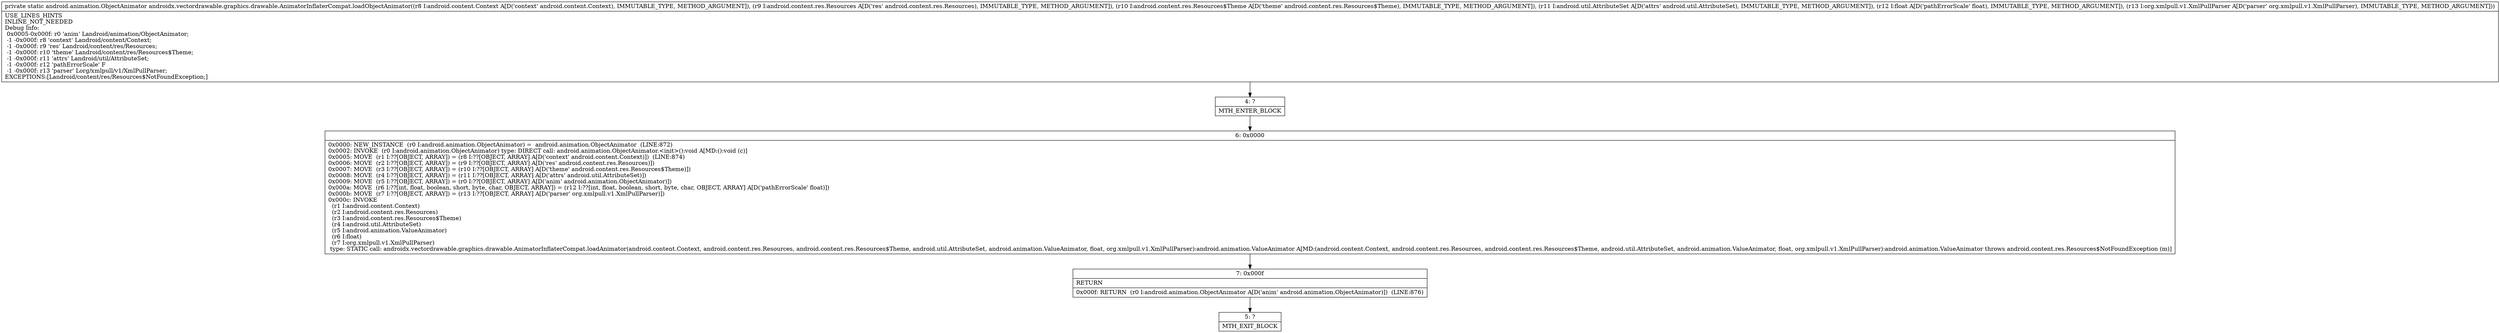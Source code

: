 digraph "CFG forandroidx.vectordrawable.graphics.drawable.AnimatorInflaterCompat.loadObjectAnimator(Landroid\/content\/Context;Landroid\/content\/res\/Resources;Landroid\/content\/res\/Resources$Theme;Landroid\/util\/AttributeSet;FLorg\/xmlpull\/v1\/XmlPullParser;)Landroid\/animation\/ObjectAnimator;" {
Node_4 [shape=record,label="{4\:\ ?|MTH_ENTER_BLOCK\l}"];
Node_6 [shape=record,label="{6\:\ 0x0000|0x0000: NEW_INSTANCE  (r0 I:android.animation.ObjectAnimator) =  android.animation.ObjectAnimator  (LINE:872)\l0x0002: INVOKE  (r0 I:android.animation.ObjectAnimator) type: DIRECT call: android.animation.ObjectAnimator.\<init\>():void A[MD:():void (c)]\l0x0005: MOVE  (r1 I:??[OBJECT, ARRAY]) = (r8 I:??[OBJECT, ARRAY] A[D('context' android.content.Context)])  (LINE:874)\l0x0006: MOVE  (r2 I:??[OBJECT, ARRAY]) = (r9 I:??[OBJECT, ARRAY] A[D('res' android.content.res.Resources)]) \l0x0007: MOVE  (r3 I:??[OBJECT, ARRAY]) = (r10 I:??[OBJECT, ARRAY] A[D('theme' android.content.res.Resources$Theme)]) \l0x0008: MOVE  (r4 I:??[OBJECT, ARRAY]) = (r11 I:??[OBJECT, ARRAY] A[D('attrs' android.util.AttributeSet)]) \l0x0009: MOVE  (r5 I:??[OBJECT, ARRAY]) = (r0 I:??[OBJECT, ARRAY] A[D('anim' android.animation.ObjectAnimator)]) \l0x000a: MOVE  (r6 I:??[int, float, boolean, short, byte, char, OBJECT, ARRAY]) = (r12 I:??[int, float, boolean, short, byte, char, OBJECT, ARRAY] A[D('pathErrorScale' float)]) \l0x000b: MOVE  (r7 I:??[OBJECT, ARRAY]) = (r13 I:??[OBJECT, ARRAY] A[D('parser' org.xmlpull.v1.XmlPullParser)]) \l0x000c: INVOKE  \l  (r1 I:android.content.Context)\l  (r2 I:android.content.res.Resources)\l  (r3 I:android.content.res.Resources$Theme)\l  (r4 I:android.util.AttributeSet)\l  (r5 I:android.animation.ValueAnimator)\l  (r6 I:float)\l  (r7 I:org.xmlpull.v1.XmlPullParser)\l type: STATIC call: androidx.vectordrawable.graphics.drawable.AnimatorInflaterCompat.loadAnimator(android.content.Context, android.content.res.Resources, android.content.res.Resources$Theme, android.util.AttributeSet, android.animation.ValueAnimator, float, org.xmlpull.v1.XmlPullParser):android.animation.ValueAnimator A[MD:(android.content.Context, android.content.res.Resources, android.content.res.Resources$Theme, android.util.AttributeSet, android.animation.ValueAnimator, float, org.xmlpull.v1.XmlPullParser):android.animation.ValueAnimator throws android.content.res.Resources$NotFoundException (m)]\l}"];
Node_7 [shape=record,label="{7\:\ 0x000f|RETURN\l|0x000f: RETURN  (r0 I:android.animation.ObjectAnimator A[D('anim' android.animation.ObjectAnimator)])  (LINE:876)\l}"];
Node_5 [shape=record,label="{5\:\ ?|MTH_EXIT_BLOCK\l}"];
MethodNode[shape=record,label="{private static android.animation.ObjectAnimator androidx.vectordrawable.graphics.drawable.AnimatorInflaterCompat.loadObjectAnimator((r8 I:android.content.Context A[D('context' android.content.Context), IMMUTABLE_TYPE, METHOD_ARGUMENT]), (r9 I:android.content.res.Resources A[D('res' android.content.res.Resources), IMMUTABLE_TYPE, METHOD_ARGUMENT]), (r10 I:android.content.res.Resources$Theme A[D('theme' android.content.res.Resources$Theme), IMMUTABLE_TYPE, METHOD_ARGUMENT]), (r11 I:android.util.AttributeSet A[D('attrs' android.util.AttributeSet), IMMUTABLE_TYPE, METHOD_ARGUMENT]), (r12 I:float A[D('pathErrorScale' float), IMMUTABLE_TYPE, METHOD_ARGUMENT]), (r13 I:org.xmlpull.v1.XmlPullParser A[D('parser' org.xmlpull.v1.XmlPullParser), IMMUTABLE_TYPE, METHOD_ARGUMENT]))  | USE_LINES_HINTS\lINLINE_NOT_NEEDED\lDebug Info:\l  0x0005\-0x000f: r0 'anim' Landroid\/animation\/ObjectAnimator;\l  \-1 \-0x000f: r8 'context' Landroid\/content\/Context;\l  \-1 \-0x000f: r9 'res' Landroid\/content\/res\/Resources;\l  \-1 \-0x000f: r10 'theme' Landroid\/content\/res\/Resources$Theme;\l  \-1 \-0x000f: r11 'attrs' Landroid\/util\/AttributeSet;\l  \-1 \-0x000f: r12 'pathErrorScale' F\l  \-1 \-0x000f: r13 'parser' Lorg\/xmlpull\/v1\/XmlPullParser;\lEXCEPTIONS:[Landroid\/content\/res\/Resources$NotFoundException;]\l}"];
MethodNode -> Node_4;Node_4 -> Node_6;
Node_6 -> Node_7;
Node_7 -> Node_5;
}

